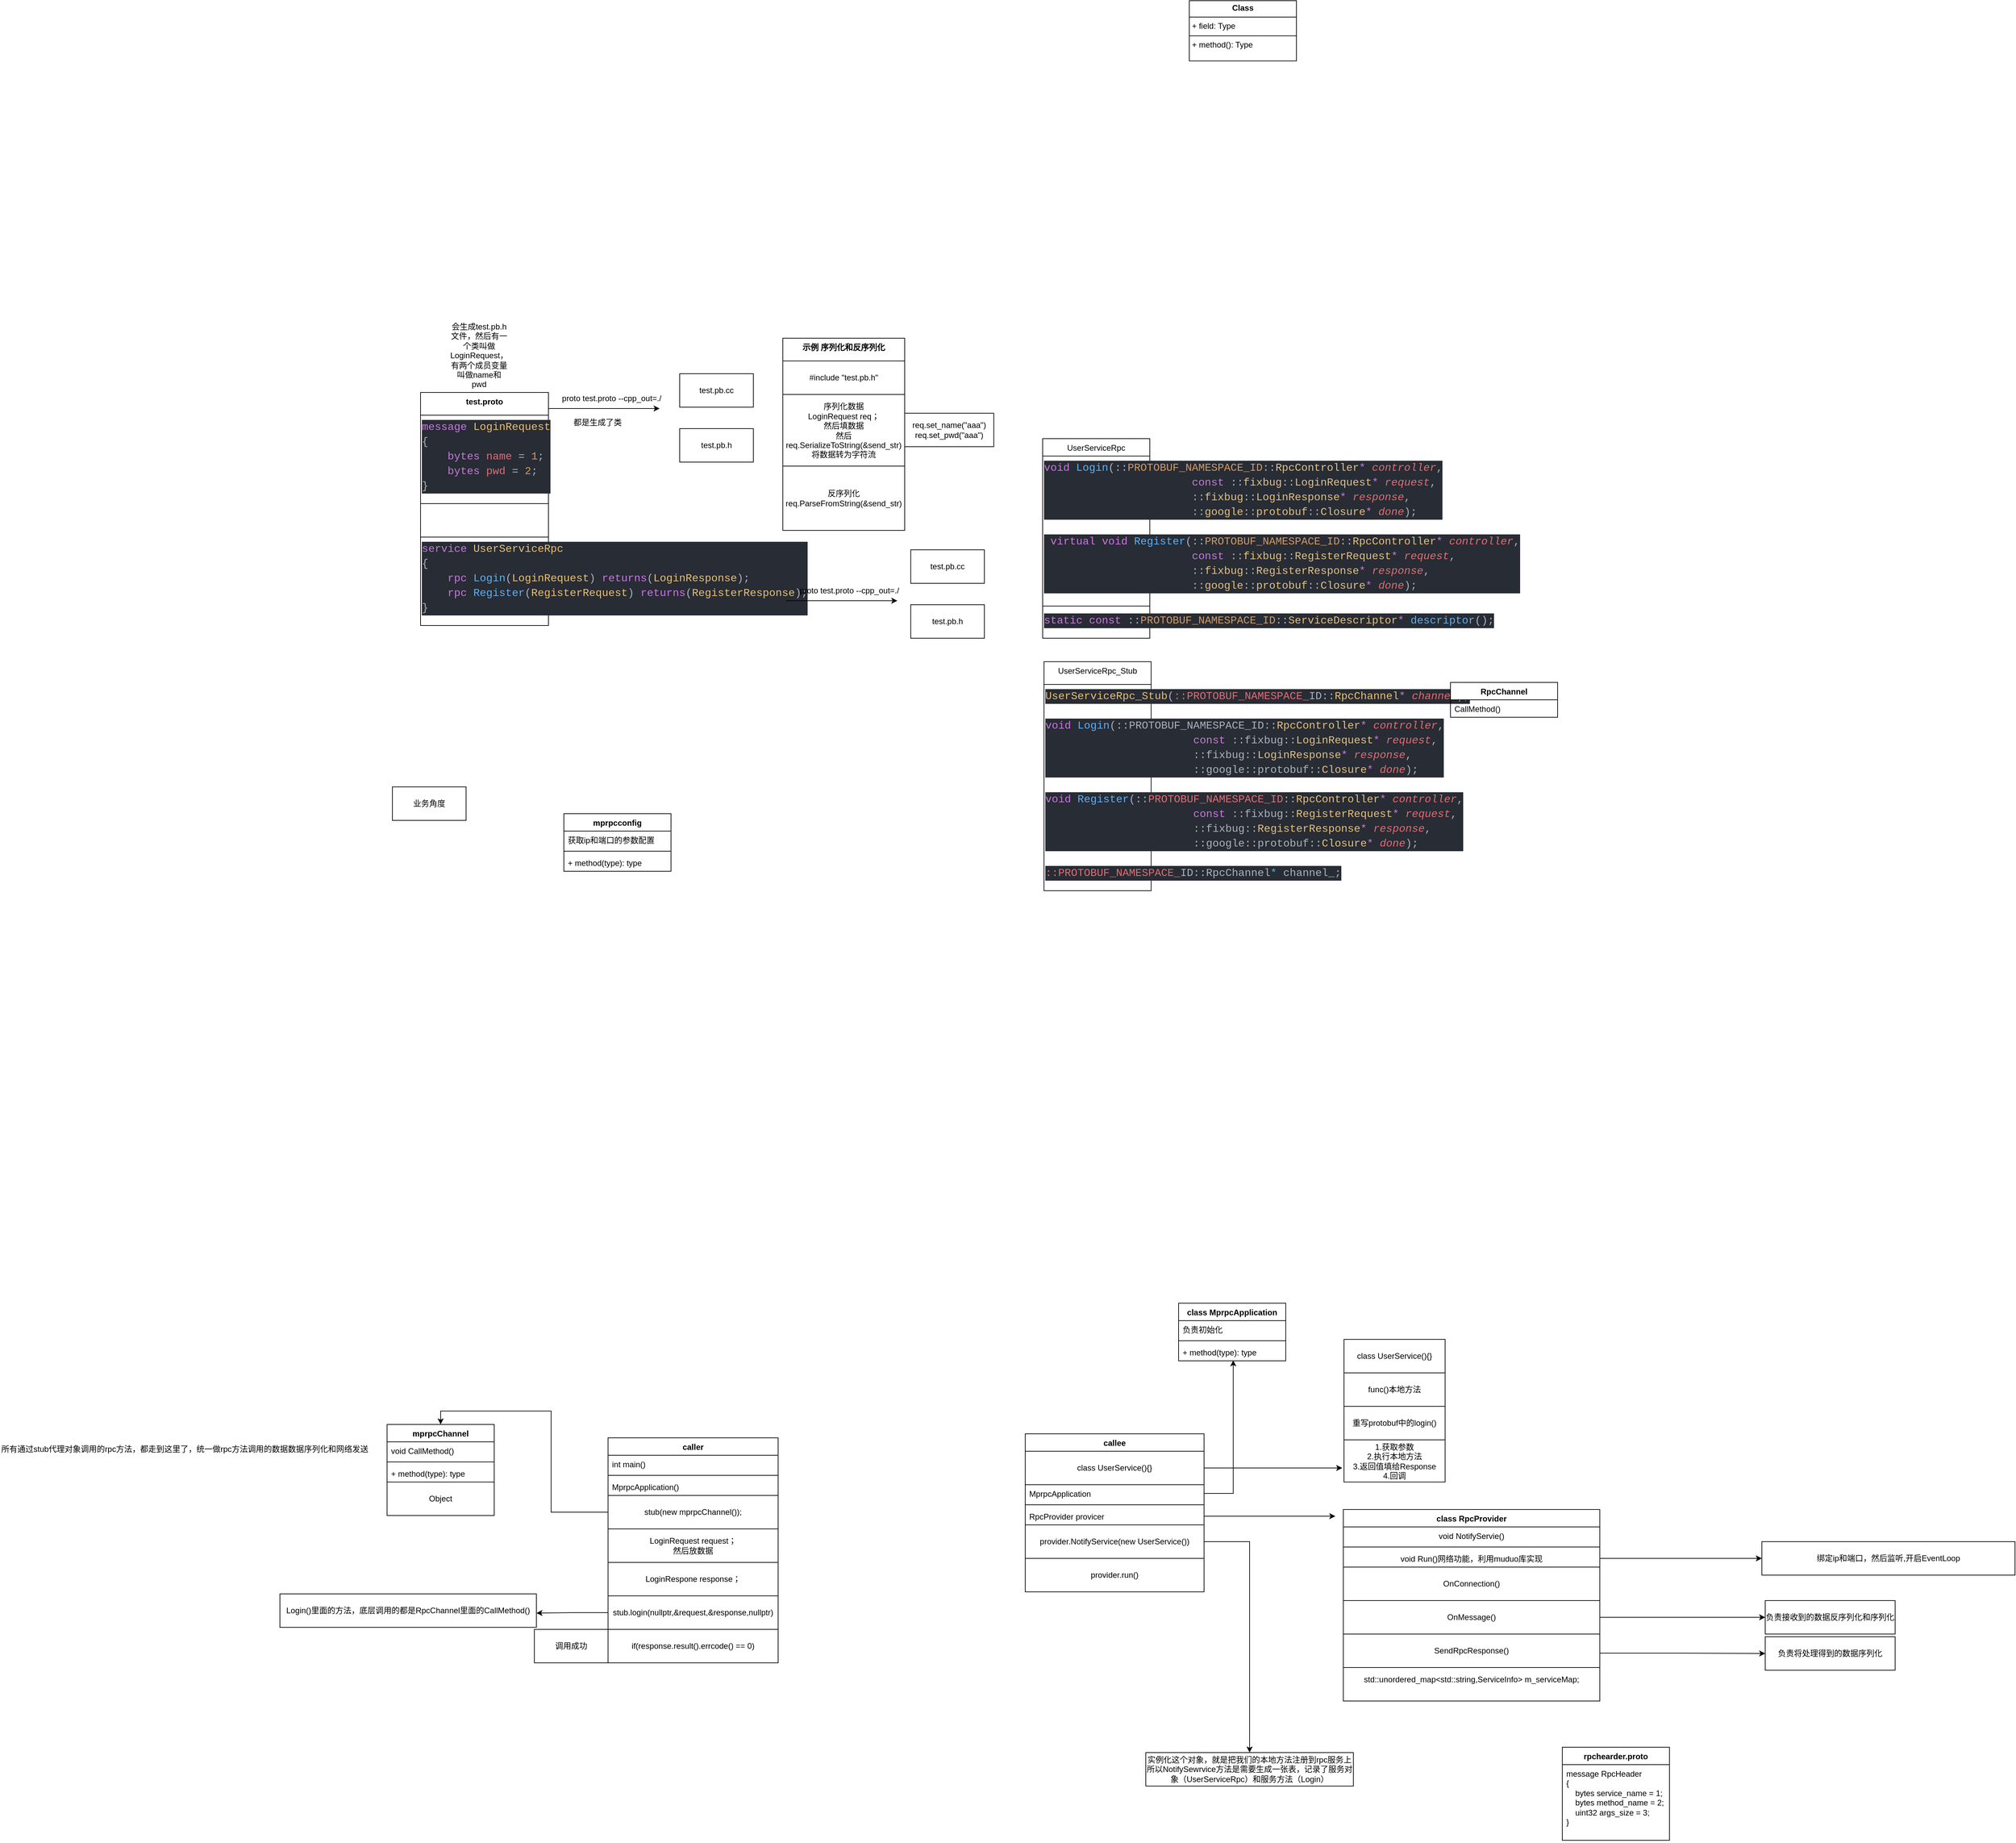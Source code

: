 <mxfile version="24.7.5">
  <diagram name="Page-1" id="c4acf3e9-155e-7222-9cf6-157b1a14988f">
    <mxGraphModel dx="1387" dy="2165" grid="0" gridSize="10" guides="1" tooltips="1" connect="1" arrows="1" fold="1" page="0" pageScale="1" pageWidth="850" pageHeight="1100" background="none" math="0" shadow="0">
      <root>
        <mxCell id="0" />
        <mxCell id="1" parent="0" />
        <mxCell id="RKI_oxmCUPOYZ7H7hOv1-26" value="test.proto" style="swimlane;fontStyle=1;align=center;verticalAlign=top;childLayout=stackLayout;horizontal=1;startSize=34;horizontalStack=0;resizeParent=1;resizeParentMax=0;resizeLast=0;collapsible=1;marginBottom=0;whiteSpace=wrap;html=1;" vertex="1" parent="1">
          <mxGeometry x="-128" y="-717" width="191" height="348" as="geometry" />
        </mxCell>
        <mxCell id="RKI_oxmCUPOYZ7H7hOv1-51" value="&lt;div style=&quot;color: #abb2bf;background-color: #282c34;font-family: Consolas, &#39;Courier New&#39;, monospace;font-weight: normal;font-size: 16px;line-height: 22px;white-space: pre;&quot;&gt;&lt;div&gt;&lt;span style=&quot;color: #c678dd;&quot;&gt;message&lt;/span&gt;&lt;span style=&quot;color: #abb2bf;&quot;&gt; &lt;/span&gt;&lt;span style=&quot;color: #e5c07b;&quot;&gt;LoginRequest&lt;/span&gt;&lt;/div&gt;&lt;div&gt;&lt;span style=&quot;color: #abb2bf;&quot;&gt;{&lt;/span&gt;&lt;/div&gt;&lt;div&gt;&lt;span style=&quot;color: #abb2bf;&quot;&gt;&amp;nbsp; &amp;nbsp; &lt;/span&gt;&lt;span style=&quot;color: #c678dd;&quot;&gt;bytes&lt;/span&gt;&lt;span style=&quot;color: #abb2bf;&quot;&gt; &lt;/span&gt;&lt;span style=&quot;color: #e06c75;&quot;&gt;name&lt;/span&gt;&lt;span style=&quot;color: #abb2bf;&quot;&gt; = &lt;/span&gt;&lt;span style=&quot;color: #d19a66;&quot;&gt;1&lt;/span&gt;&lt;span style=&quot;color: #abb2bf;&quot;&gt;;&lt;/span&gt;&lt;/div&gt;&lt;div&gt;&lt;span style=&quot;color: #abb2bf;&quot;&gt;&amp;nbsp; &amp;nbsp; &lt;/span&gt;&lt;span style=&quot;color: #c678dd;&quot;&gt;bytes&lt;/span&gt;&lt;span style=&quot;color: #abb2bf;&quot;&gt; &lt;/span&gt;&lt;span style=&quot;color: #e06c75;&quot;&gt;pwd&lt;/span&gt;&lt;span style=&quot;color: #abb2bf;&quot;&gt; = &lt;/span&gt;&lt;span style=&quot;color: #d19a66;&quot;&gt;2&lt;/span&gt;&lt;span style=&quot;color: #abb2bf;&quot;&gt;;&lt;/span&gt;&lt;/div&gt;&lt;div&gt;&lt;span style=&quot;color: #abb2bf;&quot;&gt;}&lt;/span&gt;&lt;/div&gt;&lt;/div&gt;" style="text;whiteSpace=wrap;html=1;" vertex="1" parent="RKI_oxmCUPOYZ7H7hOv1-26">
          <mxGeometry y="34" width="191" height="132" as="geometry" />
        </mxCell>
        <mxCell id="RKI_oxmCUPOYZ7H7hOv1-64" value="" style="html=1;whiteSpace=wrap;" vertex="1" parent="RKI_oxmCUPOYZ7H7hOv1-26">
          <mxGeometry y="166" width="191" height="50" as="geometry" />
        </mxCell>
        <mxCell id="RKI_oxmCUPOYZ7H7hOv1-65" value="&lt;div style=&quot;color: #abb2bf;background-color: #282c34;font-family: Consolas, &#39;Courier New&#39;, monospace;font-weight: normal;font-size: 16px;line-height: 22px;white-space: pre;&quot;&gt;&lt;div&gt;&lt;span style=&quot;color: #c678dd;&quot;&gt;service&lt;/span&gt;&lt;span style=&quot;color: #abb2bf;&quot;&gt; &lt;/span&gt;&lt;span style=&quot;color: #e5c07b;&quot;&gt;UserServiceRpc&lt;/span&gt;&lt;/div&gt;&lt;div&gt;&lt;span style=&quot;color: #abb2bf;&quot;&gt;{&lt;/span&gt;&lt;/div&gt;&lt;div&gt;&lt;span style=&quot;color: #abb2bf;&quot;&gt;&amp;nbsp; &amp;nbsp; &lt;/span&gt;&lt;span style=&quot;color: #c678dd;&quot;&gt;rpc&lt;/span&gt;&lt;span style=&quot;color: #abb2bf;&quot;&gt; &lt;/span&gt;&lt;span style=&quot;color: #61afef;&quot;&gt;Login&lt;/span&gt;&lt;span style=&quot;color: #abb2bf;&quot;&gt;(&lt;/span&gt;&lt;span style=&quot;color: #e5c07b;&quot;&gt;LoginRequest&lt;/span&gt;&lt;span style=&quot;color: #abb2bf;&quot;&gt;) &lt;/span&gt;&lt;span style=&quot;color: #c678dd;&quot;&gt;returns&lt;/span&gt;&lt;span style=&quot;color: #abb2bf;&quot;&gt;(&lt;/span&gt;&lt;span style=&quot;color: #e5c07b;&quot;&gt;LoginResponse&lt;/span&gt;&lt;span style=&quot;color: #abb2bf;&quot;&gt;);&lt;/span&gt;&lt;/div&gt;&lt;div&gt;&lt;span style=&quot;color: #abb2bf;&quot;&gt;&amp;nbsp; &amp;nbsp; &lt;/span&gt;&lt;span style=&quot;color: #c678dd;&quot;&gt;rpc&lt;/span&gt;&lt;span style=&quot;color: #abb2bf;&quot;&gt; &lt;/span&gt;&lt;span style=&quot;color: #61afef;&quot;&gt;Register&lt;/span&gt;&lt;span style=&quot;color: #abb2bf;&quot;&gt;(&lt;/span&gt;&lt;span style=&quot;color: #e5c07b;&quot;&gt;RegisterRequest&lt;/span&gt;&lt;span style=&quot;color: #abb2bf;&quot;&gt;) &lt;/span&gt;&lt;span style=&quot;color: #c678dd;&quot;&gt;returns&lt;/span&gt;&lt;span style=&quot;color: #abb2bf;&quot;&gt;(&lt;/span&gt;&lt;span style=&quot;color: #e5c07b;&quot;&gt;RegisterResponse&lt;/span&gt;&lt;span style=&quot;color: #abb2bf;&quot;&gt;);&lt;/span&gt;&lt;/div&gt;&lt;div&gt;&lt;span style=&quot;color: #abb2bf;&quot;&gt;}&lt;/span&gt;&lt;/div&gt;&lt;/div&gt;" style="text;whiteSpace=wrap;html=1;" vertex="1" parent="RKI_oxmCUPOYZ7H7hOv1-26">
          <mxGeometry y="216" width="191" height="132" as="geometry" />
        </mxCell>
        <mxCell id="RKI_oxmCUPOYZ7H7hOv1-30" value="业务角度" style="html=1;whiteSpace=wrap;" vertex="1" parent="1">
          <mxGeometry x="-170" y="-128" width="110" height="50" as="geometry" />
        </mxCell>
        <mxCell id="RKI_oxmCUPOYZ7H7hOv1-46" value="&lt;p style=&quot;margin:0px;margin-top:4px;text-align:center;&quot;&gt;&lt;b&gt;Class&lt;/b&gt;&lt;/p&gt;&lt;hr size=&quot;1&quot; style=&quot;border-style:solid;&quot;/&gt;&lt;p style=&quot;margin:0px;margin-left:4px;&quot;&gt;+ field: Type&lt;/p&gt;&lt;hr size=&quot;1&quot; style=&quot;border-style:solid;&quot;/&gt;&lt;p style=&quot;margin:0px;margin-left:4px;&quot;&gt;+ method(): Type&lt;/p&gt;" style="verticalAlign=top;align=left;overflow=fill;html=1;whiteSpace=wrap;" vertex="1" parent="1">
          <mxGeometry x="1020" y="-1302" width="160" height="90" as="geometry" />
        </mxCell>
        <mxCell id="RKI_oxmCUPOYZ7H7hOv1-47" value="示例 序列化和反序列化" style="swimlane;fontStyle=1;align=center;verticalAlign=top;childLayout=stackLayout;horizontal=1;startSize=34;horizontalStack=0;resizeParent=1;resizeParentMax=0;resizeLast=0;collapsible=1;marginBottom=0;whiteSpace=wrap;html=1;" vertex="1" parent="1">
          <mxGeometry x="413" y="-798" width="182" height="287" as="geometry" />
        </mxCell>
        <mxCell id="RKI_oxmCUPOYZ7H7hOv1-48" value="#include &quot;test.pb.h&quot;" style="html=1;whiteSpace=wrap;" vertex="1" parent="RKI_oxmCUPOYZ7H7hOv1-47">
          <mxGeometry y="34" width="182" height="50" as="geometry" />
        </mxCell>
        <mxCell id="RKI_oxmCUPOYZ7H7hOv1-60" value="序列化数据&lt;div&gt;LoginRequest req；&lt;/div&gt;&lt;div&gt;然后填数据&lt;/div&gt;&lt;div&gt;然后req.SerializeToString(&amp;amp;send_str)&lt;/div&gt;&lt;div&gt;将数据转为字符流&lt;/div&gt;" style="html=1;whiteSpace=wrap;" vertex="1" parent="RKI_oxmCUPOYZ7H7hOv1-47">
          <mxGeometry y="84" width="182" height="107" as="geometry" />
        </mxCell>
        <mxCell id="RKI_oxmCUPOYZ7H7hOv1-61" value="反序列化&lt;div&gt;req.ParseFromString(&lt;span style=&quot;background-color: initial;&quot;&gt;&amp;amp;send_str&lt;/span&gt;&lt;span style=&quot;background-color: initial;&quot;&gt;)&lt;/span&gt;&lt;/div&gt;" style="html=1;whiteSpace=wrap;" vertex="1" parent="RKI_oxmCUPOYZ7H7hOv1-47">
          <mxGeometry y="191" width="182" height="96" as="geometry" />
        </mxCell>
        <mxCell id="RKI_oxmCUPOYZ7H7hOv1-52" value="" style="endArrow=classic;html=1;rounded=0;" edge="1" parent="1">
          <mxGeometry width="50" height="50" relative="1" as="geometry">
            <mxPoint x="63" y="-693" as="sourcePoint" />
            <mxPoint x="229" y="-693" as="targetPoint" />
          </mxGeometry>
        </mxCell>
        <mxCell id="RKI_oxmCUPOYZ7H7hOv1-54" value="proto test.proto --cpp_out=./" style="text;html=1;align=center;verticalAlign=middle;resizable=0;points=[];autosize=1;strokeColor=none;fillColor=none;" vertex="1" parent="1">
          <mxGeometry x="74" y="-721" width="166" height="26" as="geometry" />
        </mxCell>
        <mxCell id="RKI_oxmCUPOYZ7H7hOv1-55" value="test.pb.cc" style="html=1;whiteSpace=wrap;" vertex="1" parent="1">
          <mxGeometry x="259" y="-745" width="110" height="50" as="geometry" />
        </mxCell>
        <mxCell id="RKI_oxmCUPOYZ7H7hOv1-56" value="test.pb.h" style="html=1;whiteSpace=wrap;" vertex="1" parent="1">
          <mxGeometry x="259" y="-663" width="110" height="50" as="geometry" />
        </mxCell>
        <mxCell id="RKI_oxmCUPOYZ7H7hOv1-58" value="会生成&lt;span style=&quot;text-wrap: wrap;&quot;&gt;test.pb.h文件，然后有一个类叫做LoginRequest，有两个成员变量叫做name和pwd&lt;/span&gt;&lt;div&gt;&lt;span style=&quot;text-wrap: wrap;&quot;&gt;&lt;br&gt;&lt;/span&gt;&lt;/div&gt;" style="text;html=1;align=center;verticalAlign=middle;resizable=0;points=[];autosize=1;strokeColor=none;fillColor=none;" vertex="1" parent="1">
          <mxGeometry x="-286" y="-786" width="490" height="41" as="geometry" />
        </mxCell>
        <mxCell id="RKI_oxmCUPOYZ7H7hOv1-63" value="req.set_name(&quot;aaa&quot;)&lt;div&gt;req.set_pwd(&quot;aaa&quot;)&lt;/div&gt;" style="html=1;whiteSpace=wrap;" vertex="1" parent="1">
          <mxGeometry x="595" y="-686" width="133" height="50" as="geometry" />
        </mxCell>
        <mxCell id="RKI_oxmCUPOYZ7H7hOv1-66" value="都是生成了类" style="text;html=1;align=center;verticalAlign=middle;resizable=0;points=[];autosize=1;strokeColor=none;fillColor=none;" vertex="1" parent="1">
          <mxGeometry x="91" y="-685" width="90" height="26" as="geometry" />
        </mxCell>
        <mxCell id="RKI_oxmCUPOYZ7H7hOv1-67" value="" style="endArrow=classic;html=1;rounded=0;" edge="1" parent="1">
          <mxGeometry width="50" height="50" relative="1" as="geometry">
            <mxPoint x="418" y="-406" as="sourcePoint" />
            <mxPoint x="584" y="-406" as="targetPoint" />
          </mxGeometry>
        </mxCell>
        <mxCell id="RKI_oxmCUPOYZ7H7hOv1-68" value="proto test.proto --cpp_out=./" style="text;html=1;align=center;verticalAlign=middle;resizable=0;points=[];autosize=1;strokeColor=none;fillColor=none;" vertex="1" parent="1">
          <mxGeometry x="429" y="-434" width="166" height="26" as="geometry" />
        </mxCell>
        <mxCell id="RKI_oxmCUPOYZ7H7hOv1-70" value="test.pb.cc" style="html=1;whiteSpace=wrap;" vertex="1" parent="1">
          <mxGeometry x="604" y="-482" width="110" height="50" as="geometry" />
        </mxCell>
        <mxCell id="RKI_oxmCUPOYZ7H7hOv1-71" value="test.pb.h" style="html=1;whiteSpace=wrap;" vertex="1" parent="1">
          <mxGeometry x="604" y="-400" width="110" height="50" as="geometry" />
        </mxCell>
        <mxCell id="RKI_oxmCUPOYZ7H7hOv1-96" value="&lt;span style=&quot;font-weight: 400;&quot;&gt;UserServiceRpc&lt;/span&gt;" style="swimlane;fontStyle=1;align=center;verticalAlign=top;childLayout=stackLayout;horizontal=1;startSize=26;horizontalStack=0;resizeParent=1;resizeParentMax=0;resizeLast=0;collapsible=1;marginBottom=0;whiteSpace=wrap;html=1;" vertex="1" parent="1">
          <mxGeometry x="801" y="-648" width="160" height="298" as="geometry" />
        </mxCell>
        <mxCell id="RKI_oxmCUPOYZ7H7hOv1-104" value="&lt;div style=&quot;color: #abb2bf;background-color: #282c34;font-family: Consolas, &#39;Courier New&#39;, monospace;font-weight: normal;font-size: 16px;line-height: 22px;white-space: pre;&quot;&gt;&lt;div&gt;&lt;span style=&quot;color: #c678dd;&quot;&gt;void&lt;/span&gt;&lt;span style=&quot;color: #abb2bf;&quot;&gt; &lt;/span&gt;&lt;span style=&quot;color: #61afef;&quot;&gt;Login&lt;/span&gt;&lt;span style=&quot;color: #abb2bf;&quot;&gt;(::&lt;/span&gt;&lt;span style=&quot;color: #d19a66;&quot;&gt;PROTOBUF_NAMESPACE_ID&lt;/span&gt;&lt;span style=&quot;color: #abb2bf;&quot;&gt;::&lt;/span&gt;&lt;span style=&quot;color: #e5c07b;&quot;&gt;RpcController&lt;/span&gt;&lt;span style=&quot;color: #c678dd;&quot;&gt;*&lt;/span&gt;&lt;span style=&quot;color: #abb2bf;&quot;&gt; &lt;/span&gt;&lt;span style=&quot;color: #e06c75;font-style: italic;&quot;&gt;controller&lt;/span&gt;&lt;span style=&quot;color: #abb2bf;&quot;&gt;,&lt;/span&gt;&lt;/div&gt;&lt;div&gt;&lt;span style=&quot;color: #abb2bf;&quot;&gt;&amp;nbsp; &amp;nbsp; &amp;nbsp; &amp;nbsp; &amp;nbsp; &amp;nbsp; &amp;nbsp; &amp;nbsp; &amp;nbsp; &amp;nbsp; &amp;nbsp; &amp;nbsp;&lt;/span&gt;&lt;span style=&quot;color: #c678dd;&quot;&gt;const&lt;/span&gt;&lt;span style=&quot;color: #abb2bf;&quot;&gt; ::&lt;/span&gt;&lt;span style=&quot;color: #e5c07b;&quot;&gt;fixbug&lt;/span&gt;&lt;span style=&quot;color: #abb2bf;&quot;&gt;::&lt;/span&gt;&lt;span style=&quot;color: #e5c07b;&quot;&gt;LoginRequest&lt;/span&gt;&lt;span style=&quot;color: #c678dd;&quot;&gt;*&lt;/span&gt;&lt;span style=&quot;color: #abb2bf;&quot;&gt; &lt;/span&gt;&lt;span style=&quot;color: #e06c75;font-style: italic;&quot;&gt;request&lt;/span&gt;&lt;span style=&quot;color: #abb2bf;&quot;&gt;,&lt;/span&gt;&lt;/div&gt;&lt;div&gt;&lt;span style=&quot;color: #abb2bf;&quot;&gt;&amp;nbsp; &amp;nbsp; &amp;nbsp; &amp;nbsp; &amp;nbsp; &amp;nbsp; &amp;nbsp; &amp;nbsp; &amp;nbsp; &amp;nbsp; &amp;nbsp; &amp;nbsp;::&lt;/span&gt;&lt;span style=&quot;color: #e5c07b;&quot;&gt;fixbug&lt;/span&gt;&lt;span style=&quot;color: #abb2bf;&quot;&gt;::&lt;/span&gt;&lt;span style=&quot;color: #e5c07b;&quot;&gt;LoginResponse&lt;/span&gt;&lt;span style=&quot;color: #c678dd;&quot;&gt;*&lt;/span&gt;&lt;span style=&quot;color: #abb2bf;&quot;&gt; &lt;/span&gt;&lt;span style=&quot;color: #e06c75;font-style: italic;&quot;&gt;response&lt;/span&gt;&lt;span style=&quot;color: #abb2bf;&quot;&gt;,&lt;/span&gt;&lt;/div&gt;&lt;div&gt;&lt;span style=&quot;color: #abb2bf;&quot;&gt;&amp;nbsp; &amp;nbsp; &amp;nbsp; &amp;nbsp; &amp;nbsp; &amp;nbsp; &amp;nbsp; &amp;nbsp; &amp;nbsp; &amp;nbsp; &amp;nbsp; &amp;nbsp;::&lt;/span&gt;&lt;span style=&quot;color: #e5c07b;&quot;&gt;google&lt;/span&gt;&lt;span style=&quot;color: #abb2bf;&quot;&gt;::&lt;/span&gt;&lt;span style=&quot;color: #e5c07b;&quot;&gt;protobuf&lt;/span&gt;&lt;span style=&quot;color: #abb2bf;&quot;&gt;::&lt;/span&gt;&lt;span style=&quot;color: #e5c07b;&quot;&gt;Closure&lt;/span&gt;&lt;span style=&quot;color: #c678dd;&quot;&gt;*&lt;/span&gt;&lt;span style=&quot;color: #abb2bf;&quot;&gt; &lt;/span&gt;&lt;span style=&quot;color: #e06c75;font-style: italic;&quot;&gt;done&lt;/span&gt;&lt;span style=&quot;color: #abb2bf;&quot;&gt;);&lt;/span&gt;&lt;/div&gt;&lt;/div&gt;" style="text;whiteSpace=wrap;html=1;" vertex="1" parent="RKI_oxmCUPOYZ7H7hOv1-96">
          <mxGeometry y="26" width="160" height="110" as="geometry" />
        </mxCell>
        <mxCell id="RKI_oxmCUPOYZ7H7hOv1-107" value="&lt;div style=&quot;color: #abb2bf;background-color: #282c34;font-family: Consolas, &#39;Courier New&#39;, monospace;font-weight: normal;font-size: 16px;line-height: 22px;white-space: pre;&quot;&gt;&lt;div&gt;&lt;span style=&quot;color: #abb2bf;&quot;&gt;&amp;nbsp;&lt;/span&gt;&lt;span style=&quot;color: #c678dd;&quot;&gt;virtual&lt;/span&gt;&lt;span style=&quot;color: #abb2bf;&quot;&gt; &lt;/span&gt;&lt;span style=&quot;color: #c678dd;&quot;&gt;void&lt;/span&gt;&lt;span style=&quot;color: #abb2bf;&quot;&gt; &lt;/span&gt;&lt;span style=&quot;color: #61afef;&quot;&gt;Register&lt;/span&gt;&lt;span style=&quot;color: #abb2bf;&quot;&gt;(::&lt;/span&gt;&lt;span style=&quot;color: #d19a66;&quot;&gt;PROTOBUF_NAMESPACE_ID&lt;/span&gt;&lt;span style=&quot;color: #abb2bf;&quot;&gt;::&lt;/span&gt;&lt;span style=&quot;color: #e5c07b;&quot;&gt;RpcController&lt;/span&gt;&lt;span style=&quot;color: #c678dd;&quot;&gt;*&lt;/span&gt;&lt;span style=&quot;color: #abb2bf;&quot;&gt; &lt;/span&gt;&lt;span style=&quot;color: #e06c75;font-style: italic;&quot;&gt;controller&lt;/span&gt;&lt;span style=&quot;color: #abb2bf;&quot;&gt;,&lt;/span&gt;&lt;/div&gt;&lt;div&gt;&lt;span style=&quot;color: #abb2bf;&quot;&gt;&amp;nbsp; &amp;nbsp; &amp;nbsp; &amp;nbsp; &amp;nbsp; &amp;nbsp; &amp;nbsp; &amp;nbsp; &amp;nbsp; &amp;nbsp; &amp;nbsp; &amp;nbsp;&lt;/span&gt;&lt;span style=&quot;color: #c678dd;&quot;&gt;const&lt;/span&gt;&lt;span style=&quot;color: #abb2bf;&quot;&gt; ::&lt;/span&gt;&lt;span style=&quot;color: #e5c07b;&quot;&gt;fixbug&lt;/span&gt;&lt;span style=&quot;color: #abb2bf;&quot;&gt;::&lt;/span&gt;&lt;span style=&quot;color: #e5c07b;&quot;&gt;RegisterRequest&lt;/span&gt;&lt;span style=&quot;color: #c678dd;&quot;&gt;*&lt;/span&gt;&lt;span style=&quot;color: #abb2bf;&quot;&gt; &lt;/span&gt;&lt;span style=&quot;color: #e06c75;font-style: italic;&quot;&gt;request&lt;/span&gt;&lt;span style=&quot;color: #abb2bf;&quot;&gt;,&lt;/span&gt;&lt;/div&gt;&lt;div&gt;&lt;span style=&quot;color: #abb2bf;&quot;&gt;&amp;nbsp; &amp;nbsp; &amp;nbsp; &amp;nbsp; &amp;nbsp; &amp;nbsp; &amp;nbsp; &amp;nbsp; &amp;nbsp; &amp;nbsp; &amp;nbsp; &amp;nbsp;::&lt;/span&gt;&lt;span style=&quot;color: #e5c07b;&quot;&gt;fixbug&lt;/span&gt;&lt;span style=&quot;color: #abb2bf;&quot;&gt;::&lt;/span&gt;&lt;span style=&quot;color: #e5c07b;&quot;&gt;RegisterResponse&lt;/span&gt;&lt;span style=&quot;color: #c678dd;&quot;&gt;*&lt;/span&gt;&lt;span style=&quot;color: #abb2bf;&quot;&gt; &lt;/span&gt;&lt;span style=&quot;color: #e06c75;font-style: italic;&quot;&gt;response&lt;/span&gt;&lt;span style=&quot;color: #abb2bf;&quot;&gt;,&lt;/span&gt;&lt;/div&gt;&lt;div&gt;&lt;span style=&quot;color: #abb2bf;&quot;&gt;&amp;nbsp; &amp;nbsp; &amp;nbsp; &amp;nbsp; &amp;nbsp; &amp;nbsp; &amp;nbsp; &amp;nbsp; &amp;nbsp; &amp;nbsp; &amp;nbsp; &amp;nbsp;::&lt;/span&gt;&lt;span style=&quot;color: #e5c07b;&quot;&gt;google&lt;/span&gt;&lt;span style=&quot;color: #abb2bf;&quot;&gt;::&lt;/span&gt;&lt;span style=&quot;color: #e5c07b;&quot;&gt;protobuf&lt;/span&gt;&lt;span style=&quot;color: #abb2bf;&quot;&gt;::&lt;/span&gt;&lt;span style=&quot;color: #e5c07b;&quot;&gt;Closure&lt;/span&gt;&lt;span style=&quot;color: #c678dd;&quot;&gt;*&lt;/span&gt;&lt;span style=&quot;color: #abb2bf;&quot;&gt; &lt;/span&gt;&lt;span style=&quot;color: #e06c75;font-style: italic;&quot;&gt;done&lt;/span&gt;&lt;span style=&quot;color: #abb2bf;&quot;&gt;);&lt;/span&gt;&lt;/div&gt;&lt;/div&gt;" style="text;whiteSpace=wrap;html=1;" vertex="1" parent="RKI_oxmCUPOYZ7H7hOv1-96">
          <mxGeometry y="136" width="160" height="110" as="geometry" />
        </mxCell>
        <mxCell id="RKI_oxmCUPOYZ7H7hOv1-98" value="" style="line;strokeWidth=1;fillColor=none;align=left;verticalAlign=middle;spacingTop=-1;spacingLeft=3;spacingRight=3;rotatable=0;labelPosition=right;points=[];portConstraint=eastwest;strokeColor=inherit;" vertex="1" parent="RKI_oxmCUPOYZ7H7hOv1-96">
          <mxGeometry y="246" width="160" height="8" as="geometry" />
        </mxCell>
        <mxCell id="RKI_oxmCUPOYZ7H7hOv1-106" value="&lt;div style=&quot;color: #abb2bf;background-color: #282c34;font-family: Consolas, &#39;Courier New&#39;, monospace;font-weight: normal;font-size: 16px;line-height: 22px;white-space: pre;&quot;&gt;&lt;div&gt;&lt;span style=&quot;color: #c678dd;&quot;&gt;static&lt;/span&gt;&lt;span style=&quot;color: #abb2bf;&quot;&gt; &lt;/span&gt;&lt;span style=&quot;color: #c678dd;&quot;&gt;const&lt;/span&gt;&lt;span style=&quot;color: #abb2bf;&quot;&gt; ::&lt;/span&gt;&lt;span style=&quot;color: #d19a66;&quot;&gt;PROTOBUF_NAMESPACE_ID&lt;/span&gt;&lt;span style=&quot;color: #abb2bf;&quot;&gt;::&lt;/span&gt;&lt;span style=&quot;color: #e5c07b;&quot;&gt;ServiceDescriptor&lt;/span&gt;&lt;span style=&quot;color: #c678dd;&quot;&gt;*&lt;/span&gt;&lt;span style=&quot;color: #abb2bf;&quot;&gt; &lt;/span&gt;&lt;span style=&quot;color: #61afef;&quot;&gt;descriptor&lt;/span&gt;&lt;span style=&quot;color: #abb2bf;&quot;&gt;();&lt;/span&gt;&lt;/div&gt;&lt;/div&gt;" style="text;whiteSpace=wrap;html=1;" vertex="1" parent="RKI_oxmCUPOYZ7H7hOv1-96">
          <mxGeometry y="254" width="160" height="44" as="geometry" />
        </mxCell>
        <mxCell id="RKI_oxmCUPOYZ7H7hOv1-100" value="&lt;span style=&quot;font-weight: 400;&quot;&gt;UserServiceRpc_Stub&lt;/span&gt;" style="swimlane;fontStyle=1;align=center;verticalAlign=top;childLayout=stackLayout;horizontal=1;startSize=34;horizontalStack=0;resizeParent=1;resizeParentMax=0;resizeLast=0;collapsible=1;marginBottom=0;whiteSpace=wrap;html=1;" vertex="1" parent="1">
          <mxGeometry x="803" y="-315" width="160" height="342" as="geometry" />
        </mxCell>
        <mxCell id="RKI_oxmCUPOYZ7H7hOv1-111" value="&lt;div style=&quot;color: #abb2bf;background-color: #282c34;font-family: Consolas, &#39;Courier New&#39;, monospace;font-weight: normal;font-size: 16px;line-height: 22px;white-space: pre;&quot;&gt;&lt;div&gt;&lt;span style=&quot;color: #e5c07b;&quot;&gt;UserServiceRpc_Stub&lt;/span&gt;&lt;span style=&quot;color: #abb2bf;&quot;&gt;(&lt;/span&gt;&lt;span style=&quot;color: #e06c75;&quot;&gt;::PROTOBUF_NAMESPACE_&lt;/span&gt;&lt;span style=&quot;color: #abb2bf;&quot;&gt;ID::&lt;/span&gt;&lt;span style=&quot;color: #e5c07b;&quot;&gt;RpcChannel&lt;/span&gt;&lt;span style=&quot;color: #c678dd;&quot;&gt;*&lt;/span&gt;&lt;span style=&quot;color: #abb2bf;&quot;&gt; &lt;/span&gt;&lt;span style=&quot;color: #e06c75;font-style: italic;&quot;&gt;channel&lt;/span&gt;&lt;span style=&quot;color: #abb2bf;&quot;&gt;);&lt;/span&gt;&lt;/div&gt;&lt;/div&gt;" style="text;whiteSpace=wrap;html=1;" vertex="1" parent="RKI_oxmCUPOYZ7H7hOv1-100">
          <mxGeometry y="34" width="160" height="44" as="geometry" />
        </mxCell>
        <mxCell id="RKI_oxmCUPOYZ7H7hOv1-108" value="&lt;div style=&quot;color: #abb2bf;background-color: #282c34;font-family: Consolas, &#39;Courier New&#39;, monospace;font-weight: normal;font-size: 16px;line-height: 22px;white-space: pre;&quot;&gt;&lt;div&gt;&lt;span style=&quot;color: #c678dd;&quot;&gt;void&lt;/span&gt;&lt;span style=&quot;color: #abb2bf;&quot;&gt; &lt;/span&gt;&lt;span style=&quot;color: #61afef;&quot;&gt;Login&lt;/span&gt;&lt;span style=&quot;color: #abb2bf;&quot;&gt;(::PROTOBUF_NAMESPACE_ID::&lt;/span&gt;&lt;span style=&quot;color: #e5c07b;&quot;&gt;RpcController&lt;/span&gt;&lt;span style=&quot;color: #c678dd;&quot;&gt;*&lt;/span&gt;&lt;span style=&quot;color: #abb2bf;&quot;&gt; &lt;/span&gt;&lt;span style=&quot;color: #e06c75;font-style: italic;&quot;&gt;controller&lt;/span&gt;&lt;span style=&quot;color: #abb2bf;&quot;&gt;,&lt;/span&gt;&lt;/div&gt;&lt;div&gt;&lt;span style=&quot;color: #abb2bf;&quot;&gt;&amp;nbsp; &amp;nbsp; &amp;nbsp; &amp;nbsp; &amp;nbsp; &amp;nbsp; &amp;nbsp; &amp;nbsp; &amp;nbsp; &amp;nbsp; &amp;nbsp; &amp;nbsp;&lt;/span&gt;&lt;span style=&quot;color: #c678dd;&quot;&gt;const&lt;/span&gt;&lt;span style=&quot;color: #abb2bf;&quot;&gt; ::fixbug::&lt;/span&gt;&lt;span style=&quot;color: #e5c07b;&quot;&gt;LoginRequest&lt;/span&gt;&lt;span style=&quot;color: #c678dd;&quot;&gt;*&lt;/span&gt;&lt;span style=&quot;color: #abb2bf;&quot;&gt; &lt;/span&gt;&lt;span style=&quot;color: #e06c75;font-style: italic;&quot;&gt;request&lt;/span&gt;&lt;span style=&quot;color: #abb2bf;&quot;&gt;,&lt;/span&gt;&lt;/div&gt;&lt;div&gt;&lt;span style=&quot;color: #abb2bf;&quot;&gt;&amp;nbsp; &amp;nbsp; &amp;nbsp; &amp;nbsp; &amp;nbsp; &amp;nbsp; &amp;nbsp; &amp;nbsp; &amp;nbsp; &amp;nbsp; &amp;nbsp; &amp;nbsp;::fixbug::&lt;/span&gt;&lt;span style=&quot;color: #e5c07b;&quot;&gt;LoginResponse&lt;/span&gt;&lt;span style=&quot;color: #c678dd;&quot;&gt;*&lt;/span&gt;&lt;span style=&quot;color: #abb2bf;&quot;&gt; &lt;/span&gt;&lt;span style=&quot;color: #e06c75;font-style: italic;&quot;&gt;response&lt;/span&gt;&lt;span style=&quot;color: #abb2bf;&quot;&gt;,&lt;/span&gt;&lt;/div&gt;&lt;div&gt;&lt;span style=&quot;color: #abb2bf;&quot;&gt;&amp;nbsp; &amp;nbsp; &amp;nbsp; &amp;nbsp; &amp;nbsp; &amp;nbsp; &amp;nbsp; &amp;nbsp; &amp;nbsp; &amp;nbsp; &amp;nbsp; &amp;nbsp;::google::protobuf::&lt;/span&gt;&lt;span style=&quot;color: #e5c07b;&quot;&gt;Closure&lt;/span&gt;&lt;span style=&quot;color: #c678dd;&quot;&gt;*&lt;/span&gt;&lt;span style=&quot;color: #abb2bf;&quot;&gt; &lt;/span&gt;&lt;span style=&quot;color: #e06c75;font-style: italic;&quot;&gt;done&lt;/span&gt;&lt;span style=&quot;color: #abb2bf;&quot;&gt;);&lt;/span&gt;&lt;/div&gt;&lt;/div&gt;" style="text;whiteSpace=wrap;html=1;" vertex="1" parent="RKI_oxmCUPOYZ7H7hOv1-100">
          <mxGeometry y="78" width="160" height="110" as="geometry" />
        </mxCell>
        <mxCell id="RKI_oxmCUPOYZ7H7hOv1-109" value="&lt;div style=&quot;color: #abb2bf;background-color: #282c34;font-family: Consolas, &#39;Courier New&#39;, monospace;font-weight: normal;font-size: 16px;line-height: 22px;white-space: pre;&quot;&gt;&lt;div&gt;&lt;span style=&quot;color: #c678dd;&quot;&gt;void&lt;/span&gt;&lt;span style=&quot;color: #abb2bf;&quot;&gt; &lt;/span&gt;&lt;span style=&quot;color: #61afef;&quot;&gt;Register&lt;/span&gt;&lt;span style=&quot;color: #abb2bf;&quot;&gt;(::&lt;/span&gt;&lt;span style=&quot;color: #e06c75;&quot;&gt;PROTOBUF_NAMESPACE_ID&lt;/span&gt;&lt;span style=&quot;color: #abb2bf;&quot;&gt;::&lt;/span&gt;&lt;span style=&quot;color: #e5c07b;&quot;&gt;RpcController&lt;/span&gt;&lt;span style=&quot;color: #c678dd;&quot;&gt;*&lt;/span&gt;&lt;span style=&quot;color: #abb2bf;&quot;&gt; &lt;/span&gt;&lt;span style=&quot;color: #e06c75;font-style: italic;&quot;&gt;controller&lt;/span&gt;&lt;span style=&quot;color: #abb2bf;&quot;&gt;,&lt;/span&gt;&lt;/div&gt;&lt;div&gt;&lt;span style=&quot;color: #abb2bf;&quot;&gt;&amp;nbsp; &amp;nbsp; &amp;nbsp; &amp;nbsp; &amp;nbsp; &amp;nbsp; &amp;nbsp; &amp;nbsp; &amp;nbsp; &amp;nbsp; &amp;nbsp; &amp;nbsp;&lt;/span&gt;&lt;span style=&quot;color: #c678dd;&quot;&gt;const&lt;/span&gt;&lt;span style=&quot;color: #abb2bf;&quot;&gt; ::fixbug::&lt;/span&gt;&lt;span style=&quot;color: #e5c07b;&quot;&gt;RegisterRequest&lt;/span&gt;&lt;span style=&quot;color: #c678dd;&quot;&gt;*&lt;/span&gt;&lt;span style=&quot;color: #abb2bf;&quot;&gt; &lt;/span&gt;&lt;span style=&quot;color: #e06c75;font-style: italic;&quot;&gt;request&lt;/span&gt;&lt;span style=&quot;color: #abb2bf;&quot;&gt;,&lt;/span&gt;&lt;/div&gt;&lt;div&gt;&lt;span style=&quot;color: #abb2bf;&quot;&gt;&amp;nbsp; &amp;nbsp; &amp;nbsp; &amp;nbsp; &amp;nbsp; &amp;nbsp; &amp;nbsp; &amp;nbsp; &amp;nbsp; &amp;nbsp; &amp;nbsp; &amp;nbsp;::fixbug::&lt;/span&gt;&lt;span style=&quot;color: #e5c07b;&quot;&gt;RegisterResponse&lt;/span&gt;&lt;span style=&quot;color: #c678dd;&quot;&gt;*&lt;/span&gt;&lt;span style=&quot;color: #abb2bf;&quot;&gt; &lt;/span&gt;&lt;span style=&quot;color: #e06c75;font-style: italic;&quot;&gt;response&lt;/span&gt;&lt;span style=&quot;color: #abb2bf;&quot;&gt;,&lt;/span&gt;&lt;/div&gt;&lt;div&gt;&lt;span style=&quot;color: #abb2bf;&quot;&gt;&amp;nbsp; &amp;nbsp; &amp;nbsp; &amp;nbsp; &amp;nbsp; &amp;nbsp; &amp;nbsp; &amp;nbsp; &amp;nbsp; &amp;nbsp; &amp;nbsp; &amp;nbsp;::google::protobuf::&lt;/span&gt;&lt;span style=&quot;color: #e5c07b;&quot;&gt;Closure&lt;/span&gt;&lt;span style=&quot;color: #c678dd;&quot;&gt;*&lt;/span&gt;&lt;span style=&quot;color: #abb2bf;&quot;&gt; &lt;/span&gt;&lt;span style=&quot;color: #e06c75;font-style: italic;&quot;&gt;done&lt;/span&gt;&lt;span style=&quot;color: #abb2bf;&quot;&gt;);&lt;/span&gt;&lt;/div&gt;&lt;/div&gt;" style="text;whiteSpace=wrap;html=1;" vertex="1" parent="RKI_oxmCUPOYZ7H7hOv1-100">
          <mxGeometry y="188" width="160" height="110" as="geometry" />
        </mxCell>
        <mxCell id="RKI_oxmCUPOYZ7H7hOv1-110" value="&lt;div style=&quot;color: #abb2bf;background-color: #282c34;font-family: Consolas, &#39;Courier New&#39;, monospace;font-weight: normal;font-size: 16px;line-height: 22px;white-space: pre;&quot;&gt;&lt;div&gt;&lt;span style=&quot;color: #e06c75;&quot;&gt;::PROTOBUF_NAMESPACE_&lt;/span&gt;&lt;span style=&quot;color: #abb2bf;&quot;&gt;ID::RpcChannel&lt;/span&gt;&lt;span style=&quot;color: #56b6c2;&quot;&gt;*&lt;/span&gt;&lt;span style=&quot;color: #abb2bf;&quot;&gt; channel_;&lt;/span&gt;&lt;/div&gt;&lt;/div&gt;" style="text;whiteSpace=wrap;html=1;" vertex="1" parent="RKI_oxmCUPOYZ7H7hOv1-100">
          <mxGeometry y="298" width="160" height="44" as="geometry" />
        </mxCell>
        <mxCell id="RKI_oxmCUPOYZ7H7hOv1-121" value="RpcChannel" style="swimlane;fontStyle=1;align=center;verticalAlign=top;childLayout=stackLayout;horizontal=1;startSize=26;horizontalStack=0;resizeParent=1;resizeParentMax=0;resizeLast=0;collapsible=1;marginBottom=0;whiteSpace=wrap;html=1;" vertex="1" parent="1">
          <mxGeometry x="1410" y="-284" width="160" height="52" as="geometry" />
        </mxCell>
        <mxCell id="RKI_oxmCUPOYZ7H7hOv1-122" value="CallMethod()" style="text;strokeColor=none;fillColor=none;align=left;verticalAlign=top;spacingLeft=4;spacingRight=4;overflow=hidden;rotatable=0;points=[[0,0.5],[1,0.5]];portConstraint=eastwest;whiteSpace=wrap;html=1;" vertex="1" parent="RKI_oxmCUPOYZ7H7hOv1-121">
          <mxGeometry y="26" width="160" height="26" as="geometry" />
        </mxCell>
        <mxCell id="RKI_oxmCUPOYZ7H7hOv1-127" value="class MprpcApplication" style="swimlane;fontStyle=1;align=center;verticalAlign=top;childLayout=stackLayout;horizontal=1;startSize=26;horizontalStack=0;resizeParent=1;resizeParentMax=0;resizeLast=0;collapsible=1;marginBottom=0;whiteSpace=wrap;html=1;" vertex="1" parent="1">
          <mxGeometry x="1004" y="643" width="160" height="86" as="geometry" />
        </mxCell>
        <mxCell id="RKI_oxmCUPOYZ7H7hOv1-128" value="负责初始化" style="text;strokeColor=none;fillColor=none;align=left;verticalAlign=top;spacingLeft=4;spacingRight=4;overflow=hidden;rotatable=0;points=[[0,0.5],[1,0.5]];portConstraint=eastwest;whiteSpace=wrap;html=1;" vertex="1" parent="RKI_oxmCUPOYZ7H7hOv1-127">
          <mxGeometry y="26" width="160" height="26" as="geometry" />
        </mxCell>
        <mxCell id="RKI_oxmCUPOYZ7H7hOv1-129" value="" style="line;strokeWidth=1;fillColor=none;align=left;verticalAlign=middle;spacingTop=-1;spacingLeft=3;spacingRight=3;rotatable=0;labelPosition=right;points=[];portConstraint=eastwest;strokeColor=inherit;" vertex="1" parent="RKI_oxmCUPOYZ7H7hOv1-127">
          <mxGeometry y="52" width="160" height="8" as="geometry" />
        </mxCell>
        <mxCell id="RKI_oxmCUPOYZ7H7hOv1-130" value="+ method(type): type" style="text;strokeColor=none;fillColor=none;align=left;verticalAlign=top;spacingLeft=4;spacingRight=4;overflow=hidden;rotatable=0;points=[[0,0.5],[1,0.5]];portConstraint=eastwest;whiteSpace=wrap;html=1;" vertex="1" parent="RKI_oxmCUPOYZ7H7hOv1-127">
          <mxGeometry y="60" width="160" height="26" as="geometry" />
        </mxCell>
        <mxCell id="RKI_oxmCUPOYZ7H7hOv1-189" style="edgeStyle=orthogonalEdgeStyle;rounded=0;orthogonalLoop=1;jettySize=auto;html=1;exitX=1;exitY=0.75;exitDx=0;exitDy=0;entryX=0;entryY=0.5;entryDx=0;entryDy=0;" edge="1" parent="1" source="RKI_oxmCUPOYZ7H7hOv1-131" target="RKI_oxmCUPOYZ7H7hOv1-186">
          <mxGeometry relative="1" as="geometry" />
        </mxCell>
        <mxCell id="RKI_oxmCUPOYZ7H7hOv1-131" value="class RpcProvider" style="swimlane;fontStyle=1;align=center;verticalAlign=top;childLayout=stackLayout;horizontal=1;startSize=26;horizontalStack=0;resizeParent=1;resizeParentMax=0;resizeLast=0;collapsible=1;marginBottom=0;whiteSpace=wrap;html=1;" vertex="1" parent="1">
          <mxGeometry x="1250" y="951" width="383" height="286" as="geometry" />
        </mxCell>
        <mxCell id="RKI_oxmCUPOYZ7H7hOv1-132" value="void NotifyServie()" style="text;strokeColor=none;fillColor=none;align=center;verticalAlign=top;spacingLeft=4;spacingRight=4;overflow=hidden;rotatable=0;points=[[0,0.5],[1,0.5]];portConstraint=eastwest;whiteSpace=wrap;html=1;" vertex="1" parent="RKI_oxmCUPOYZ7H7hOv1-131">
          <mxGeometry y="26" width="383" height="26" as="geometry" />
        </mxCell>
        <mxCell id="RKI_oxmCUPOYZ7H7hOv1-133" value="" style="line;strokeWidth=1;fillColor=none;align=left;verticalAlign=middle;spacingTop=-1;spacingLeft=3;spacingRight=3;rotatable=0;labelPosition=right;points=[];portConstraint=eastwest;strokeColor=inherit;" vertex="1" parent="RKI_oxmCUPOYZ7H7hOv1-131">
          <mxGeometry y="52" width="383" height="8" as="geometry" />
        </mxCell>
        <mxCell id="RKI_oxmCUPOYZ7H7hOv1-134" value="void Run()网络功能，利用muduo库实现" style="text;strokeColor=none;fillColor=none;align=center;verticalAlign=top;spacingLeft=4;spacingRight=4;overflow=hidden;rotatable=0;points=[[0,0.5],[1,0.5]];portConstraint=eastwest;whiteSpace=wrap;html=1;" vertex="1" parent="RKI_oxmCUPOYZ7H7hOv1-131">
          <mxGeometry y="60" width="383" height="26" as="geometry" />
        </mxCell>
        <mxCell id="RKI_oxmCUPOYZ7H7hOv1-176" value="&lt;div&gt;OnConnection()&lt;/div&gt;" style="html=1;whiteSpace=wrap;" vertex="1" parent="RKI_oxmCUPOYZ7H7hOv1-131">
          <mxGeometry y="86" width="383" height="50" as="geometry" />
        </mxCell>
        <mxCell id="RKI_oxmCUPOYZ7H7hOv1-177" value="&lt;div&gt;OnMessage()&lt;/div&gt;" style="html=1;whiteSpace=wrap;" vertex="1" parent="RKI_oxmCUPOYZ7H7hOv1-131">
          <mxGeometry y="136" width="383" height="50" as="geometry" />
        </mxCell>
        <mxCell id="RKI_oxmCUPOYZ7H7hOv1-184" value="SendRpcResponse()" style="html=1;whiteSpace=wrap;" vertex="1" parent="RKI_oxmCUPOYZ7H7hOv1-131">
          <mxGeometry y="186" width="383" height="50" as="geometry" />
        </mxCell>
        <mxCell id="RKI_oxmCUPOYZ7H7hOv1-155" value="&lt;div&gt;std::unordered_map&amp;lt;std::string,ServiceInfo&amp;gt; m_serviceMap;&lt;/div&gt;&lt;div&gt;&lt;br&gt;&lt;/div&gt;" style="html=1;whiteSpace=wrap;" vertex="1" parent="RKI_oxmCUPOYZ7H7hOv1-131">
          <mxGeometry y="236" width="383" height="50" as="geometry" />
        </mxCell>
        <mxCell id="RKI_oxmCUPOYZ7H7hOv1-139" value="callee" style="swimlane;fontStyle=1;align=center;verticalAlign=top;childLayout=stackLayout;horizontal=1;startSize=26;horizontalStack=0;resizeParent=1;resizeParentMax=0;resizeLast=0;collapsible=1;marginBottom=0;whiteSpace=wrap;html=1;" vertex="1" parent="1">
          <mxGeometry x="775" y="838" width="267" height="236" as="geometry" />
        </mxCell>
        <mxCell id="RKI_oxmCUPOYZ7H7hOv1-173" style="edgeStyle=orthogonalEdgeStyle;rounded=0;orthogonalLoop=1;jettySize=auto;html=1;" edge="1" parent="RKI_oxmCUPOYZ7H7hOv1-139" source="RKI_oxmCUPOYZ7H7hOv1-145">
          <mxGeometry relative="1" as="geometry">
            <mxPoint x="473.417" y="51" as="targetPoint" />
          </mxGeometry>
        </mxCell>
        <mxCell id="RKI_oxmCUPOYZ7H7hOv1-145" value="class UserService(){}" style="html=1;whiteSpace=wrap;" vertex="1" parent="RKI_oxmCUPOYZ7H7hOv1-139">
          <mxGeometry y="26" width="267" height="50" as="geometry" />
        </mxCell>
        <mxCell id="RKI_oxmCUPOYZ7H7hOv1-140" value="MprpcApplication" style="text;strokeColor=none;fillColor=none;align=left;verticalAlign=top;spacingLeft=4;spacingRight=4;overflow=hidden;rotatable=0;points=[[0,0.5],[1,0.5]];portConstraint=eastwest;whiteSpace=wrap;html=1;" vertex="1" parent="RKI_oxmCUPOYZ7H7hOv1-139">
          <mxGeometry y="76" width="267" height="26" as="geometry" />
        </mxCell>
        <mxCell id="RKI_oxmCUPOYZ7H7hOv1-141" value="" style="line;strokeWidth=1;fillColor=none;align=left;verticalAlign=middle;spacingTop=-1;spacingLeft=3;spacingRight=3;rotatable=0;labelPosition=right;points=[];portConstraint=eastwest;strokeColor=inherit;" vertex="1" parent="RKI_oxmCUPOYZ7H7hOv1-139">
          <mxGeometry y="102" width="267" height="8" as="geometry" />
        </mxCell>
        <mxCell id="RKI_oxmCUPOYZ7H7hOv1-174" style="edgeStyle=orthogonalEdgeStyle;rounded=0;orthogonalLoop=1;jettySize=auto;html=1;" edge="1" parent="RKI_oxmCUPOYZ7H7hOv1-139" source="RKI_oxmCUPOYZ7H7hOv1-142">
          <mxGeometry relative="1" as="geometry">
            <mxPoint x="463.052" y="123.0" as="targetPoint" />
          </mxGeometry>
        </mxCell>
        <mxCell id="RKI_oxmCUPOYZ7H7hOv1-142" value="RpcProvider provicer" style="text;strokeColor=none;fillColor=none;align=left;verticalAlign=top;spacingLeft=4;spacingRight=4;overflow=hidden;rotatable=0;points=[[0,0.5],[1,0.5]];portConstraint=eastwest;whiteSpace=wrap;html=1;" vertex="1" parent="RKI_oxmCUPOYZ7H7hOv1-139">
          <mxGeometry y="110" width="267" height="26" as="geometry" />
        </mxCell>
        <mxCell id="RKI_oxmCUPOYZ7H7hOv1-144" value="provider.NotifyService(new UserService())" style="html=1;whiteSpace=wrap;" vertex="1" parent="RKI_oxmCUPOYZ7H7hOv1-139">
          <mxGeometry y="136" width="267" height="50" as="geometry" />
        </mxCell>
        <mxCell id="RKI_oxmCUPOYZ7H7hOv1-172" value="provider.run()" style="html=1;whiteSpace=wrap;" vertex="1" parent="RKI_oxmCUPOYZ7H7hOv1-139">
          <mxGeometry y="186" width="267" height="50" as="geometry" />
        </mxCell>
        <mxCell id="RKI_oxmCUPOYZ7H7hOv1-146" value="caller" style="swimlane;fontStyle=1;align=center;verticalAlign=top;childLayout=stackLayout;horizontal=1;startSize=26;horizontalStack=0;resizeParent=1;resizeParentMax=0;resizeLast=0;collapsible=1;marginBottom=0;whiteSpace=wrap;html=1;" vertex="1" parent="1">
          <mxGeometry x="152" y="844" width="254" height="336" as="geometry" />
        </mxCell>
        <mxCell id="RKI_oxmCUPOYZ7H7hOv1-147" value="int main()" style="text;strokeColor=none;fillColor=none;align=left;verticalAlign=top;spacingLeft=4;spacingRight=4;overflow=hidden;rotatable=0;points=[[0,0.5],[1,0.5]];portConstraint=eastwest;whiteSpace=wrap;html=1;" vertex="1" parent="RKI_oxmCUPOYZ7H7hOv1-146">
          <mxGeometry y="26" width="254" height="26" as="geometry" />
        </mxCell>
        <mxCell id="RKI_oxmCUPOYZ7H7hOv1-148" value="" style="line;strokeWidth=1;fillColor=none;align=left;verticalAlign=middle;spacingTop=-1;spacingLeft=3;spacingRight=3;rotatable=0;labelPosition=right;points=[];portConstraint=eastwest;strokeColor=inherit;" vertex="1" parent="RKI_oxmCUPOYZ7H7hOv1-146">
          <mxGeometry y="52" width="254" height="8" as="geometry" />
        </mxCell>
        <mxCell id="RKI_oxmCUPOYZ7H7hOv1-149" value="MprpcApplication()" style="text;strokeColor=none;fillColor=none;align=left;verticalAlign=top;spacingLeft=4;spacingRight=4;overflow=hidden;rotatable=0;points=[[0,0.5],[1,0.5]];portConstraint=eastwest;whiteSpace=wrap;html=1;" vertex="1" parent="RKI_oxmCUPOYZ7H7hOv1-146">
          <mxGeometry y="60" width="254" height="26" as="geometry" />
        </mxCell>
        <mxCell id="RKI_oxmCUPOYZ7H7hOv1-196" value="stub(new mprpcChannel());" style="html=1;whiteSpace=wrap;" vertex="1" parent="RKI_oxmCUPOYZ7H7hOv1-146">
          <mxGeometry y="86" width="254" height="50" as="geometry" />
        </mxCell>
        <mxCell id="RKI_oxmCUPOYZ7H7hOv1-210" value="LoginRequest request；&lt;div&gt;然后放数据&lt;/div&gt;" style="html=1;whiteSpace=wrap;" vertex="1" parent="RKI_oxmCUPOYZ7H7hOv1-146">
          <mxGeometry y="136" width="254" height="50" as="geometry" />
        </mxCell>
        <mxCell id="RKI_oxmCUPOYZ7H7hOv1-211" value="LoginRespone response；" style="html=1;whiteSpace=wrap;" vertex="1" parent="RKI_oxmCUPOYZ7H7hOv1-146">
          <mxGeometry y="186" width="254" height="50" as="geometry" />
        </mxCell>
        <mxCell id="RKI_oxmCUPOYZ7H7hOv1-197" value="stub.login(nullptr,&amp;amp;request,&amp;amp;response,nullptr)" style="html=1;whiteSpace=wrap;" vertex="1" parent="RKI_oxmCUPOYZ7H7hOv1-146">
          <mxGeometry y="236" width="254" height="50" as="geometry" />
        </mxCell>
        <mxCell id="RKI_oxmCUPOYZ7H7hOv1-215" value="if(response.result().errcode() == 0)" style="html=1;whiteSpace=wrap;" vertex="1" parent="RKI_oxmCUPOYZ7H7hOv1-146">
          <mxGeometry y="286" width="254" height="50" as="geometry" />
        </mxCell>
        <mxCell id="RKI_oxmCUPOYZ7H7hOv1-150" value="mprpcconfig" style="swimlane;fontStyle=1;align=center;verticalAlign=top;childLayout=stackLayout;horizontal=1;startSize=26;horizontalStack=0;resizeParent=1;resizeParentMax=0;resizeLast=0;collapsible=1;marginBottom=0;whiteSpace=wrap;html=1;" vertex="1" parent="1">
          <mxGeometry x="86" y="-88" width="160" height="86" as="geometry" />
        </mxCell>
        <mxCell id="RKI_oxmCUPOYZ7H7hOv1-151" value="获取ip和端口的参数配置" style="text;strokeColor=none;fillColor=none;align=left;verticalAlign=top;spacingLeft=4;spacingRight=4;overflow=hidden;rotatable=0;points=[[0,0.5],[1,0.5]];portConstraint=eastwest;whiteSpace=wrap;html=1;" vertex="1" parent="RKI_oxmCUPOYZ7H7hOv1-150">
          <mxGeometry y="26" width="160" height="26" as="geometry" />
        </mxCell>
        <mxCell id="RKI_oxmCUPOYZ7H7hOv1-152" value="" style="line;strokeWidth=1;fillColor=none;align=left;verticalAlign=middle;spacingTop=-1;spacingLeft=3;spacingRight=3;rotatable=0;labelPosition=right;points=[];portConstraint=eastwest;strokeColor=inherit;" vertex="1" parent="RKI_oxmCUPOYZ7H7hOv1-150">
          <mxGeometry y="52" width="160" height="8" as="geometry" />
        </mxCell>
        <mxCell id="RKI_oxmCUPOYZ7H7hOv1-153" value="+ method(type): type" style="text;strokeColor=none;fillColor=none;align=left;verticalAlign=top;spacingLeft=4;spacingRight=4;overflow=hidden;rotatable=0;points=[[0,0.5],[1,0.5]];portConstraint=eastwest;whiteSpace=wrap;html=1;" vertex="1" parent="RKI_oxmCUPOYZ7H7hOv1-150">
          <mxGeometry y="60" width="160" height="26" as="geometry" />
        </mxCell>
        <mxCell id="RKI_oxmCUPOYZ7H7hOv1-157" value="绑定ip和端口，然后监听,开启EventLoop" style="html=1;whiteSpace=wrap;" vertex="1" parent="1">
          <mxGeometry x="1875" y="999" width="378" height="50" as="geometry" />
        </mxCell>
        <mxCell id="RKI_oxmCUPOYZ7H7hOv1-158" style="edgeStyle=orthogonalEdgeStyle;rounded=0;orthogonalLoop=1;jettySize=auto;html=1;exitX=1;exitY=0.5;exitDx=0;exitDy=0;entryX=0;entryY=0.5;entryDx=0;entryDy=0;" edge="1" parent="1" source="RKI_oxmCUPOYZ7H7hOv1-134" target="RKI_oxmCUPOYZ7H7hOv1-157">
          <mxGeometry relative="1" as="geometry" />
        </mxCell>
        <mxCell id="RKI_oxmCUPOYZ7H7hOv1-165" value="" style="group" vertex="1" connectable="0" parent="1">
          <mxGeometry x="1250" y="696" width="152" height="213" as="geometry" />
        </mxCell>
        <mxCell id="RKI_oxmCUPOYZ7H7hOv1-161" value="" style="group" vertex="1" connectable="0" parent="RKI_oxmCUPOYZ7H7hOv1-165">
          <mxGeometry x="1" y="1" width="151" height="150" as="geometry" />
        </mxCell>
        <mxCell id="RKI_oxmCUPOYZ7H7hOv1-159" value="class UserService(){}" style="html=1;whiteSpace=wrap;" vertex="1" parent="RKI_oxmCUPOYZ7H7hOv1-161">
          <mxGeometry width="151" height="50" as="geometry" />
        </mxCell>
        <mxCell id="RKI_oxmCUPOYZ7H7hOv1-160" value="func()本地方法" style="html=1;whiteSpace=wrap;" vertex="1" parent="RKI_oxmCUPOYZ7H7hOv1-161">
          <mxGeometry y="50" width="151" height="50" as="geometry" />
        </mxCell>
        <mxCell id="RKI_oxmCUPOYZ7H7hOv1-162" value="重写protobuf中的login()" style="html=1;whiteSpace=wrap;" vertex="1" parent="RKI_oxmCUPOYZ7H7hOv1-161">
          <mxGeometry y="100" width="151" height="50" as="geometry" />
        </mxCell>
        <mxCell id="RKI_oxmCUPOYZ7H7hOv1-164" value="1.获取参数&lt;div&gt;2.执行本地方法&lt;/div&gt;&lt;div&gt;3.返回值填给Response&lt;/div&gt;&lt;div&gt;4.回调&lt;/div&gt;" style="html=1;whiteSpace=wrap;" vertex="1" parent="RKI_oxmCUPOYZ7H7hOv1-165">
          <mxGeometry x="1" y="151" width="151" height="63" as="geometry" />
        </mxCell>
        <mxCell id="RKI_oxmCUPOYZ7H7hOv1-170" value="实例化这个对象，就是把我们的本地方法注册到rpc服务上&lt;div&gt;所以NotifySewrvice方法是需要生成一张表，记录了服务对象（UserServiceRpc）和服务方法（Login）&lt;/div&gt;" style="html=1;whiteSpace=wrap;" vertex="1" parent="1">
          <mxGeometry x="955" y="1314" width="310" height="50" as="geometry" />
        </mxCell>
        <mxCell id="RKI_oxmCUPOYZ7H7hOv1-171" style="edgeStyle=orthogonalEdgeStyle;rounded=0;orthogonalLoop=1;jettySize=auto;html=1;entryX=0.51;entryY=0.97;entryDx=0;entryDy=0;entryPerimeter=0;" edge="1" parent="1" source="RKI_oxmCUPOYZ7H7hOv1-140" target="RKI_oxmCUPOYZ7H7hOv1-130">
          <mxGeometry relative="1" as="geometry">
            <mxPoint x="1131.428" y="873.192" as="targetPoint" />
          </mxGeometry>
        </mxCell>
        <mxCell id="RKI_oxmCUPOYZ7H7hOv1-179" value="负责接收到的数据反序列化和序列化" style="html=1;whiteSpace=wrap;" vertex="1" parent="1">
          <mxGeometry x="1880" y="1087" width="194" height="50" as="geometry" />
        </mxCell>
        <mxCell id="RKI_oxmCUPOYZ7H7hOv1-178" style="edgeStyle=orthogonalEdgeStyle;rounded=0;orthogonalLoop=1;jettySize=auto;html=1;entryX=0;entryY=0.5;entryDx=0;entryDy=0;" edge="1" parent="1" source="RKI_oxmCUPOYZ7H7hOv1-177" target="RKI_oxmCUPOYZ7H7hOv1-179">
          <mxGeometry relative="1" as="geometry">
            <mxPoint x="1790" y="1112" as="targetPoint" />
          </mxGeometry>
        </mxCell>
        <mxCell id="RKI_oxmCUPOYZ7H7hOv1-180" value="rpchearder.proto" style="swimlane;fontStyle=1;align=center;verticalAlign=top;childLayout=stackLayout;horizontal=1;startSize=26;horizontalStack=0;resizeParent=1;resizeParentMax=0;resizeLast=0;collapsible=1;marginBottom=0;whiteSpace=wrap;html=1;" vertex="1" parent="1">
          <mxGeometry x="1577" y="1306" width="160" height="139" as="geometry" />
        </mxCell>
        <mxCell id="RKI_oxmCUPOYZ7H7hOv1-181" value="&lt;div&gt;message RpcHeader&lt;/div&gt;&lt;div&gt;{&lt;/div&gt;&lt;div&gt;&amp;nbsp; &amp;nbsp; bytes service_name = 1;&lt;/div&gt;&lt;div&gt;&amp;nbsp; &amp;nbsp; bytes method_name = 2;&lt;/div&gt;&lt;div&gt;&amp;nbsp; &amp;nbsp; uint32 args_size = 3;&lt;/div&gt;&lt;div&gt;}&lt;/div&gt;&lt;div&gt;&lt;br&gt;&lt;/div&gt;" style="text;strokeColor=none;fillColor=none;align=left;verticalAlign=top;spacingLeft=4;spacingRight=4;overflow=hidden;rotatable=0;points=[[0,0.5],[1,0.5]];portConstraint=eastwest;whiteSpace=wrap;html=1;" vertex="1" parent="RKI_oxmCUPOYZ7H7hOv1-180">
          <mxGeometry y="26" width="160" height="113" as="geometry" />
        </mxCell>
        <mxCell id="RKI_oxmCUPOYZ7H7hOv1-186" value="负责将处理得到的数据序列化" style="html=1;whiteSpace=wrap;" vertex="1" parent="1">
          <mxGeometry x="1880" y="1141" width="194" height="50" as="geometry" />
        </mxCell>
        <mxCell id="RKI_oxmCUPOYZ7H7hOv1-190" value="mprpcChannel" style="swimlane;fontStyle=1;align=center;verticalAlign=top;childLayout=stackLayout;horizontal=1;startSize=26;horizontalStack=0;resizeParent=1;resizeParentMax=0;resizeLast=0;collapsible=1;marginBottom=0;whiteSpace=wrap;html=1;" vertex="1" parent="1">
          <mxGeometry x="-178" y="824" width="160" height="136" as="geometry" />
        </mxCell>
        <mxCell id="RKI_oxmCUPOYZ7H7hOv1-191" value="void CallMethod()" style="text;strokeColor=none;fillColor=none;align=left;verticalAlign=top;spacingLeft=4;spacingRight=4;overflow=hidden;rotatable=0;points=[[0,0.5],[1,0.5]];portConstraint=eastwest;whiteSpace=wrap;html=1;" vertex="1" parent="RKI_oxmCUPOYZ7H7hOv1-190">
          <mxGeometry y="26" width="160" height="26" as="geometry" />
        </mxCell>
        <mxCell id="RKI_oxmCUPOYZ7H7hOv1-192" value="" style="line;strokeWidth=1;fillColor=none;align=left;verticalAlign=middle;spacingTop=-1;spacingLeft=3;spacingRight=3;rotatable=0;labelPosition=right;points=[];portConstraint=eastwest;strokeColor=inherit;" vertex="1" parent="RKI_oxmCUPOYZ7H7hOv1-190">
          <mxGeometry y="52" width="160" height="8" as="geometry" />
        </mxCell>
        <mxCell id="RKI_oxmCUPOYZ7H7hOv1-193" value="+ method(type): type" style="text;strokeColor=none;fillColor=none;align=left;verticalAlign=top;spacingLeft=4;spacingRight=4;overflow=hidden;rotatable=0;points=[[0,0.5],[1,0.5]];portConstraint=eastwest;whiteSpace=wrap;html=1;" vertex="1" parent="RKI_oxmCUPOYZ7H7hOv1-190">
          <mxGeometry y="60" width="160" height="26" as="geometry" />
        </mxCell>
        <mxCell id="RKI_oxmCUPOYZ7H7hOv1-194" value="Object" style="html=1;whiteSpace=wrap;" vertex="1" parent="RKI_oxmCUPOYZ7H7hOv1-190">
          <mxGeometry y="86" width="160" height="50" as="geometry" />
        </mxCell>
        <mxCell id="RKI_oxmCUPOYZ7H7hOv1-205" style="edgeStyle=orthogonalEdgeStyle;rounded=0;orthogonalLoop=1;jettySize=auto;html=1;entryX=0.5;entryY=0;entryDx=0;entryDy=0;" edge="1" parent="1" source="RKI_oxmCUPOYZ7H7hOv1-196" target="RKI_oxmCUPOYZ7H7hOv1-190">
          <mxGeometry relative="1" as="geometry" />
        </mxCell>
        <mxCell id="RKI_oxmCUPOYZ7H7hOv1-206" value="Login()里面的方法，底层调用的都是RpcChannel里面的CallMethod()" style="html=1;whiteSpace=wrap;" vertex="1" parent="1">
          <mxGeometry x="-338" y="1077" width="383" height="50" as="geometry" />
        </mxCell>
        <mxCell id="RKI_oxmCUPOYZ7H7hOv1-208" style="edgeStyle=orthogonalEdgeStyle;rounded=0;orthogonalLoop=1;jettySize=auto;html=1;exitX=0;exitY=0.5;exitDx=0;exitDy=0;entryX=1;entryY=0.573;entryDx=0;entryDy=0;entryPerimeter=0;" edge="1" parent="1" source="RKI_oxmCUPOYZ7H7hOv1-197" target="RKI_oxmCUPOYZ7H7hOv1-206">
          <mxGeometry relative="1" as="geometry" />
        </mxCell>
        <mxCell id="RKI_oxmCUPOYZ7H7hOv1-209" value="所有通过stub代理对象调用的rpc方法，都走到这里了，统一做rpc方法调用的数据数据序列化和网络发送" style="text;whiteSpace=wrap;" vertex="1" parent="1">
          <mxGeometry x="-756" y="847" width="570" height="51" as="geometry" />
        </mxCell>
        <mxCell id="RKI_oxmCUPOYZ7H7hOv1-216" value="调用成功" style="html=1;whiteSpace=wrap;" vertex="1" parent="1">
          <mxGeometry x="42" y="1130" width="110" height="50" as="geometry" />
        </mxCell>
        <mxCell id="RKI_oxmCUPOYZ7H7hOv1-217" style="edgeStyle=orthogonalEdgeStyle;rounded=0;orthogonalLoop=1;jettySize=auto;html=1;" edge="1" parent="1" source="RKI_oxmCUPOYZ7H7hOv1-144" target="RKI_oxmCUPOYZ7H7hOv1-170">
          <mxGeometry relative="1" as="geometry">
            <mxPoint x="1111.575" y="1314.764" as="targetPoint" />
            <Array as="points">
              <mxPoint x="1110" y="999" />
            </Array>
          </mxGeometry>
        </mxCell>
      </root>
    </mxGraphModel>
  </diagram>
</mxfile>
